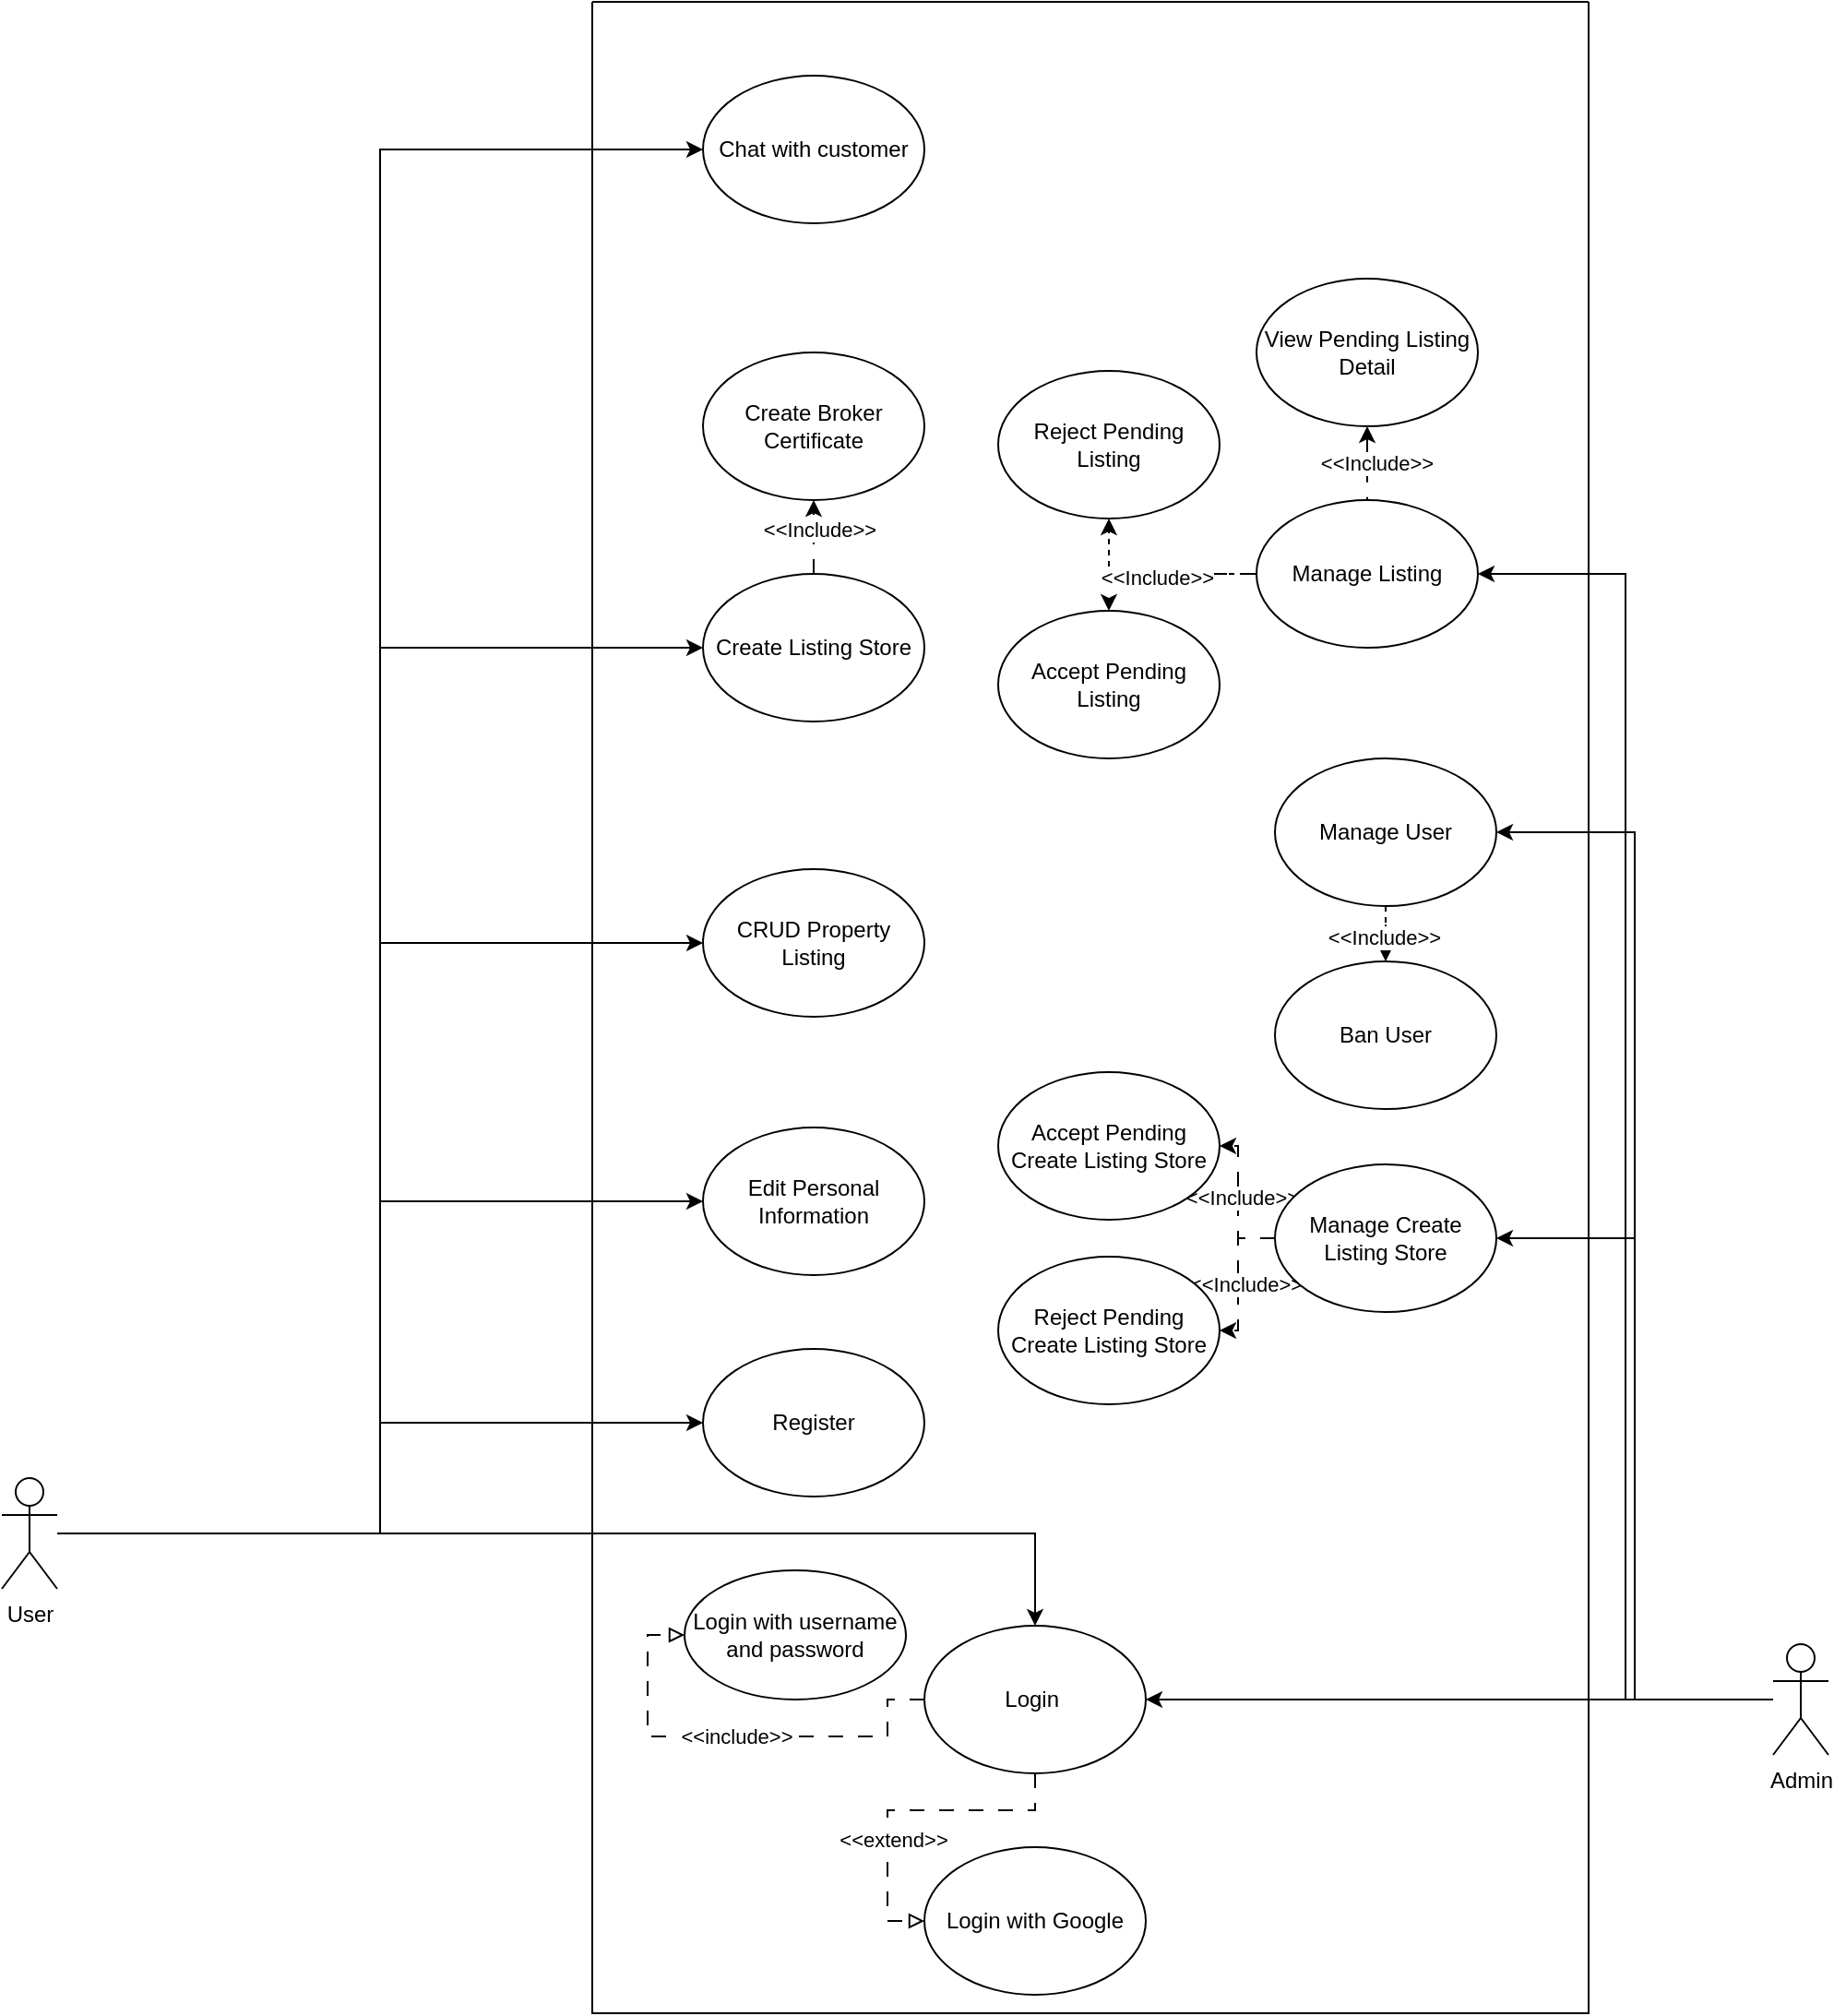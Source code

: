 <mxfile version="25.0.3">
  <diagram name="Page-1" id="q2I6Lyql9Pyxq-3h2M_h">
    <mxGraphModel dx="1426" dy="781" grid="1" gridSize="10" guides="1" tooltips="1" connect="1" arrows="1" fold="1" page="1" pageScale="1" pageWidth="3300" pageHeight="4681" math="0" shadow="0">
      <root>
        <mxCell id="0" />
        <mxCell id="1" parent="0" />
        <mxCell id="2AJpogDZ1T6cA708E5ko-19" style="edgeStyle=orthogonalEdgeStyle;rounded=0;orthogonalLoop=1;jettySize=auto;html=1;" edge="1" parent="1" source="2AJpogDZ1T6cA708E5ko-3" target="2AJpogDZ1T6cA708E5ko-12">
          <mxGeometry relative="1" as="geometry" />
        </mxCell>
        <mxCell id="2AJpogDZ1T6cA708E5ko-20" style="edgeStyle=orthogonalEdgeStyle;rounded=0;orthogonalLoop=1;jettySize=auto;html=1;entryX=0;entryY=0.5;entryDx=0;entryDy=0;" edge="1" parent="1" source="2AJpogDZ1T6cA708E5ko-3" target="2AJpogDZ1T6cA708E5ko-18">
          <mxGeometry relative="1" as="geometry" />
        </mxCell>
        <mxCell id="2AJpogDZ1T6cA708E5ko-22" style="edgeStyle=orthogonalEdgeStyle;rounded=0;orthogonalLoop=1;jettySize=auto;html=1;entryX=0;entryY=0.5;entryDx=0;entryDy=0;" edge="1" parent="1" source="2AJpogDZ1T6cA708E5ko-3" target="2AJpogDZ1T6cA708E5ko-21">
          <mxGeometry relative="1" as="geometry" />
        </mxCell>
        <mxCell id="2AJpogDZ1T6cA708E5ko-32" style="edgeStyle=orthogonalEdgeStyle;rounded=0;orthogonalLoop=1;jettySize=auto;html=1;entryX=0;entryY=0.5;entryDx=0;entryDy=0;" edge="1" parent="1" source="2AJpogDZ1T6cA708E5ko-3" target="2AJpogDZ1T6cA708E5ko-26">
          <mxGeometry relative="1" as="geometry" />
        </mxCell>
        <mxCell id="2AJpogDZ1T6cA708E5ko-34" style="edgeStyle=orthogonalEdgeStyle;rounded=0;orthogonalLoop=1;jettySize=auto;html=1;entryX=0;entryY=0.5;entryDx=0;entryDy=0;" edge="1" parent="1" source="2AJpogDZ1T6cA708E5ko-3" target="2AJpogDZ1T6cA708E5ko-33">
          <mxGeometry relative="1" as="geometry" />
        </mxCell>
        <mxCell id="2AJpogDZ1T6cA708E5ko-36" style="edgeStyle=orthogonalEdgeStyle;rounded=0;orthogonalLoop=1;jettySize=auto;html=1;entryX=0;entryY=0.5;entryDx=0;entryDy=0;" edge="1" parent="1" source="2AJpogDZ1T6cA708E5ko-3" target="2AJpogDZ1T6cA708E5ko-35">
          <mxGeometry relative="1" as="geometry" />
        </mxCell>
        <mxCell id="2AJpogDZ1T6cA708E5ko-3" value="User" style="shape=umlActor;verticalLabelPosition=bottom;verticalAlign=top;html=1;outlineConnect=0;" vertex="1" parent="1">
          <mxGeometry x="220" y="880" width="30" height="60" as="geometry" />
        </mxCell>
        <mxCell id="2AJpogDZ1T6cA708E5ko-25" style="edgeStyle=orthogonalEdgeStyle;rounded=0;orthogonalLoop=1;jettySize=auto;html=1;entryX=1;entryY=0.5;entryDx=0;entryDy=0;" edge="1" parent="1" source="2AJpogDZ1T6cA708E5ko-8" target="2AJpogDZ1T6cA708E5ko-12">
          <mxGeometry relative="1" as="geometry" />
        </mxCell>
        <mxCell id="2AJpogDZ1T6cA708E5ko-46" style="edgeStyle=orthogonalEdgeStyle;rounded=0;orthogonalLoop=1;jettySize=auto;html=1;entryX=1;entryY=0.5;entryDx=0;entryDy=0;" edge="1" parent="1" source="2AJpogDZ1T6cA708E5ko-8" target="2AJpogDZ1T6cA708E5ko-37">
          <mxGeometry relative="1" as="geometry" />
        </mxCell>
        <mxCell id="2AJpogDZ1T6cA708E5ko-61" style="edgeStyle=orthogonalEdgeStyle;rounded=0;orthogonalLoop=1;jettySize=auto;html=1;entryX=1;entryY=0.5;entryDx=0;entryDy=0;" edge="1" parent="1" source="2AJpogDZ1T6cA708E5ko-8" target="2AJpogDZ1T6cA708E5ko-54">
          <mxGeometry relative="1" as="geometry" />
        </mxCell>
        <mxCell id="2AJpogDZ1T6cA708E5ko-62" style="edgeStyle=orthogonalEdgeStyle;rounded=0;orthogonalLoop=1;jettySize=auto;html=1;entryX=1;entryY=0.5;entryDx=0;entryDy=0;" edge="1" parent="1" source="2AJpogDZ1T6cA708E5ko-8" target="2AJpogDZ1T6cA708E5ko-49">
          <mxGeometry relative="1" as="geometry" />
        </mxCell>
        <mxCell id="2AJpogDZ1T6cA708E5ko-8" value="Admin" style="shape=umlActor;verticalLabelPosition=bottom;verticalAlign=top;html=1;outlineConnect=0;" vertex="1" parent="1">
          <mxGeometry x="1180" y="970" width="30" height="60" as="geometry" />
        </mxCell>
        <mxCell id="2AJpogDZ1T6cA708E5ko-10" value="" style="swimlane;startSize=0;" vertex="1" parent="1">
          <mxGeometry x="540" y="80" width="540" height="1090" as="geometry" />
        </mxCell>
        <mxCell id="2AJpogDZ1T6cA708E5ko-15" value="&amp;lt;&amp;lt;include&amp;gt;&amp;gt;" style="edgeStyle=orthogonalEdgeStyle;rounded=0;orthogonalLoop=1;jettySize=auto;html=1;entryX=0;entryY=0.5;entryDx=0;entryDy=0;dashed=1;dashPattern=8 8;endArrow=block;endFill=0;" edge="1" parent="2AJpogDZ1T6cA708E5ko-10" source="2AJpogDZ1T6cA708E5ko-12" target="2AJpogDZ1T6cA708E5ko-13">
          <mxGeometry relative="1" as="geometry" />
        </mxCell>
        <mxCell id="2AJpogDZ1T6cA708E5ko-16" style="edgeStyle=orthogonalEdgeStyle;rounded=0;orthogonalLoop=1;jettySize=auto;html=1;entryX=0;entryY=0.5;entryDx=0;entryDy=0;dashed=1;dashPattern=8 8;endArrow=block;endFill=0;" edge="1" parent="2AJpogDZ1T6cA708E5ko-10" source="2AJpogDZ1T6cA708E5ko-12" target="2AJpogDZ1T6cA708E5ko-14">
          <mxGeometry relative="1" as="geometry" />
        </mxCell>
        <mxCell id="2AJpogDZ1T6cA708E5ko-17" value="&amp;lt;&amp;lt;extend&amp;gt;&amp;gt;" style="edgeLabel;html=1;align=center;verticalAlign=middle;resizable=0;points=[];" vertex="1" connectable="0" parent="2AJpogDZ1T6cA708E5ko-16">
          <mxGeometry x="0.284" y="3" relative="1" as="geometry">
            <mxPoint as="offset" />
          </mxGeometry>
        </mxCell>
        <mxCell id="2AJpogDZ1T6cA708E5ko-12" value="Login&amp;nbsp;" style="ellipse;whiteSpace=wrap;html=1;" vertex="1" parent="2AJpogDZ1T6cA708E5ko-10">
          <mxGeometry x="180" y="880" width="120" height="80" as="geometry" />
        </mxCell>
        <mxCell id="2AJpogDZ1T6cA708E5ko-13" value="Login with username and password" style="ellipse;whiteSpace=wrap;html=1;" vertex="1" parent="2AJpogDZ1T6cA708E5ko-10">
          <mxGeometry x="50" y="850" width="120" height="70" as="geometry" />
        </mxCell>
        <mxCell id="2AJpogDZ1T6cA708E5ko-14" value="Login with Google" style="ellipse;whiteSpace=wrap;html=1;" vertex="1" parent="2AJpogDZ1T6cA708E5ko-10">
          <mxGeometry x="180" y="1000" width="120" height="80" as="geometry" />
        </mxCell>
        <mxCell id="2AJpogDZ1T6cA708E5ko-18" value="Register" style="ellipse;whiteSpace=wrap;html=1;" vertex="1" parent="2AJpogDZ1T6cA708E5ko-10">
          <mxGeometry x="60" y="730" width="120" height="80" as="geometry" />
        </mxCell>
        <mxCell id="2AJpogDZ1T6cA708E5ko-21" value="Edit Personal Information" style="ellipse;whiteSpace=wrap;html=1;" vertex="1" parent="2AJpogDZ1T6cA708E5ko-10">
          <mxGeometry x="60" y="610" width="120" height="80" as="geometry" />
        </mxCell>
        <mxCell id="2AJpogDZ1T6cA708E5ko-47" value="" style="edgeStyle=orthogonalEdgeStyle;rounded=0;orthogonalLoop=1;jettySize=auto;html=1;dashed=1;dashPattern=8 8;" edge="1" parent="2AJpogDZ1T6cA708E5ko-10" source="2AJpogDZ1T6cA708E5ko-26" target="2AJpogDZ1T6cA708E5ko-28">
          <mxGeometry relative="1" as="geometry" />
        </mxCell>
        <mxCell id="2AJpogDZ1T6cA708E5ko-48" value="&amp;lt;&amp;lt;Include&amp;gt;&amp;gt;" style="edgeLabel;html=1;align=center;verticalAlign=middle;resizable=0;points=[];" vertex="1" connectable="0" parent="2AJpogDZ1T6cA708E5ko-47">
          <mxGeometry x="0.2" y="-3" relative="1" as="geometry">
            <mxPoint as="offset" />
          </mxGeometry>
        </mxCell>
        <mxCell id="2AJpogDZ1T6cA708E5ko-26" value="Create Listing Store" style="ellipse;whiteSpace=wrap;html=1;" vertex="1" parent="2AJpogDZ1T6cA708E5ko-10">
          <mxGeometry x="60" y="310" width="120" height="80" as="geometry" />
        </mxCell>
        <mxCell id="2AJpogDZ1T6cA708E5ko-28" value="Create Broker Certificate" style="ellipse;whiteSpace=wrap;html=1;" vertex="1" parent="2AJpogDZ1T6cA708E5ko-10">
          <mxGeometry x="60" y="190" width="120" height="80" as="geometry" />
        </mxCell>
        <mxCell id="2AJpogDZ1T6cA708E5ko-33" value="CRUD Property Listing" style="ellipse;whiteSpace=wrap;html=1;" vertex="1" parent="2AJpogDZ1T6cA708E5ko-10">
          <mxGeometry x="60" y="470" width="120" height="80" as="geometry" />
        </mxCell>
        <mxCell id="2AJpogDZ1T6cA708E5ko-35" value="Chat with customer" style="ellipse;whiteSpace=wrap;html=1;" vertex="1" parent="2AJpogDZ1T6cA708E5ko-10">
          <mxGeometry x="60" y="40" width="120" height="80" as="geometry" />
        </mxCell>
        <mxCell id="2AJpogDZ1T6cA708E5ko-40" style="edgeStyle=orthogonalEdgeStyle;rounded=0;orthogonalLoop=1;jettySize=auto;html=1;entryX=0.5;entryY=1;entryDx=0;entryDy=0;dashed=1;" edge="1" parent="2AJpogDZ1T6cA708E5ko-10" source="2AJpogDZ1T6cA708E5ko-37" target="2AJpogDZ1T6cA708E5ko-38">
          <mxGeometry relative="1" as="geometry" />
        </mxCell>
        <mxCell id="2AJpogDZ1T6cA708E5ko-41" style="edgeStyle=orthogonalEdgeStyle;rounded=0;orthogonalLoop=1;jettySize=auto;html=1;entryX=0.5;entryY=0;entryDx=0;entryDy=0;dashed=1;dashPattern=8 8;" edge="1" parent="2AJpogDZ1T6cA708E5ko-10" source="2AJpogDZ1T6cA708E5ko-37" target="2AJpogDZ1T6cA708E5ko-39">
          <mxGeometry relative="1" as="geometry" />
        </mxCell>
        <mxCell id="2AJpogDZ1T6cA708E5ko-42" value="&amp;lt;&amp;lt;Include&amp;gt;&amp;gt;" style="edgeLabel;html=1;align=center;verticalAlign=middle;resizable=0;points=[];" vertex="1" connectable="0" parent="2AJpogDZ1T6cA708E5ko-41">
          <mxGeometry x="0.08" y="2" relative="1" as="geometry">
            <mxPoint as="offset" />
          </mxGeometry>
        </mxCell>
        <mxCell id="2AJpogDZ1T6cA708E5ko-37" value="Manage Listing" style="ellipse;whiteSpace=wrap;html=1;" vertex="1" parent="2AJpogDZ1T6cA708E5ko-10">
          <mxGeometry x="360" y="270" width="120" height="80" as="geometry" />
        </mxCell>
        <mxCell id="2AJpogDZ1T6cA708E5ko-38" value="Reject Pending Listing" style="ellipse;whiteSpace=wrap;html=1;" vertex="1" parent="2AJpogDZ1T6cA708E5ko-10">
          <mxGeometry x="220" y="200" width="120" height="80" as="geometry" />
        </mxCell>
        <mxCell id="2AJpogDZ1T6cA708E5ko-39" value="Accept Pending Listing" style="ellipse;whiteSpace=wrap;html=1;" vertex="1" parent="2AJpogDZ1T6cA708E5ko-10">
          <mxGeometry x="220" y="330" width="120" height="80" as="geometry" />
        </mxCell>
        <mxCell id="2AJpogDZ1T6cA708E5ko-44" value="" style="edgeStyle=orthogonalEdgeStyle;rounded=0;orthogonalLoop=1;jettySize=auto;html=1;startArrow=classic;startFill=1;endArrow=none;endFill=0;dashed=1;dashPattern=8 8;" edge="1" parent="2AJpogDZ1T6cA708E5ko-10" source="2AJpogDZ1T6cA708E5ko-43" target="2AJpogDZ1T6cA708E5ko-37">
          <mxGeometry relative="1" as="geometry" />
        </mxCell>
        <mxCell id="2AJpogDZ1T6cA708E5ko-45" value="&amp;lt;&amp;lt;Include&amp;gt;&amp;gt;" style="edgeLabel;html=1;align=center;verticalAlign=middle;resizable=0;points=[];" vertex="1" connectable="0" parent="2AJpogDZ1T6cA708E5ko-44">
          <mxGeometry y="5" relative="1" as="geometry">
            <mxPoint as="offset" />
          </mxGeometry>
        </mxCell>
        <mxCell id="2AJpogDZ1T6cA708E5ko-43" value="View Pending Listing Detail" style="ellipse;whiteSpace=wrap;html=1;" vertex="1" parent="2AJpogDZ1T6cA708E5ko-10">
          <mxGeometry x="360" y="150" width="120" height="80" as="geometry" />
        </mxCell>
        <mxCell id="2AJpogDZ1T6cA708E5ko-52" value="" style="edgeStyle=orthogonalEdgeStyle;rounded=0;orthogonalLoop=1;jettySize=auto;html=1;dashed=1;" edge="1" parent="2AJpogDZ1T6cA708E5ko-10" source="2AJpogDZ1T6cA708E5ko-49" target="2AJpogDZ1T6cA708E5ko-50">
          <mxGeometry relative="1" as="geometry" />
        </mxCell>
        <mxCell id="2AJpogDZ1T6cA708E5ko-53" value="&amp;lt;&amp;lt;Include&amp;gt;&amp;gt;" style="edgeLabel;html=1;align=center;verticalAlign=middle;resizable=0;points=[];" vertex="1" connectable="0" parent="2AJpogDZ1T6cA708E5ko-52">
          <mxGeometry x="-0.318" y="-1" relative="1" as="geometry">
            <mxPoint as="offset" />
          </mxGeometry>
        </mxCell>
        <mxCell id="2AJpogDZ1T6cA708E5ko-49" value="Manage User" style="ellipse;whiteSpace=wrap;html=1;" vertex="1" parent="2AJpogDZ1T6cA708E5ko-10">
          <mxGeometry x="370" y="410" width="120" height="80" as="geometry" />
        </mxCell>
        <mxCell id="2AJpogDZ1T6cA708E5ko-50" value="Ban User" style="ellipse;whiteSpace=wrap;html=1;" vertex="1" parent="2AJpogDZ1T6cA708E5ko-10">
          <mxGeometry x="370" y="520" width="120" height="80" as="geometry" />
        </mxCell>
        <mxCell id="2AJpogDZ1T6cA708E5ko-57" style="edgeStyle=orthogonalEdgeStyle;rounded=0;orthogonalLoop=1;jettySize=auto;html=1;dashed=1;dashPattern=8 8;" edge="1" parent="2AJpogDZ1T6cA708E5ko-10" source="2AJpogDZ1T6cA708E5ko-54" target="2AJpogDZ1T6cA708E5ko-55">
          <mxGeometry relative="1" as="geometry" />
        </mxCell>
        <mxCell id="2AJpogDZ1T6cA708E5ko-60" value="&amp;lt;&amp;lt;Include&amp;gt;&amp;gt;" style="edgeLabel;html=1;align=center;verticalAlign=middle;resizable=0;points=[];" vertex="1" connectable="0" parent="2AJpogDZ1T6cA708E5ko-57">
          <mxGeometry x="0.067" y="-2" relative="1" as="geometry">
            <mxPoint as="offset" />
          </mxGeometry>
        </mxCell>
        <mxCell id="2AJpogDZ1T6cA708E5ko-58" style="edgeStyle=orthogonalEdgeStyle;rounded=0;orthogonalLoop=1;jettySize=auto;html=1;dashed=1;dashPattern=8 8;" edge="1" parent="2AJpogDZ1T6cA708E5ko-10" source="2AJpogDZ1T6cA708E5ko-54" target="2AJpogDZ1T6cA708E5ko-56">
          <mxGeometry relative="1" as="geometry" />
        </mxCell>
        <mxCell id="2AJpogDZ1T6cA708E5ko-59" value="&amp;lt;&amp;lt;Include&amp;gt;&amp;gt;" style="edgeLabel;html=1;align=center;verticalAlign=middle;resizable=0;points=[];" vertex="1" connectable="0" parent="2AJpogDZ1T6cA708E5ko-58">
          <mxGeometry x="0.127" y="4" relative="1" as="geometry">
            <mxPoint as="offset" />
          </mxGeometry>
        </mxCell>
        <mxCell id="2AJpogDZ1T6cA708E5ko-54" value="Manage Create Listing Store" style="ellipse;whiteSpace=wrap;html=1;" vertex="1" parent="2AJpogDZ1T6cA708E5ko-10">
          <mxGeometry x="370" y="630" width="120" height="80" as="geometry" />
        </mxCell>
        <mxCell id="2AJpogDZ1T6cA708E5ko-55" value="Accept Pending Create Listing Store" style="ellipse;whiteSpace=wrap;html=1;" vertex="1" parent="2AJpogDZ1T6cA708E5ko-10">
          <mxGeometry x="220" y="580" width="120" height="80" as="geometry" />
        </mxCell>
        <mxCell id="2AJpogDZ1T6cA708E5ko-56" value="Reject Pending Create Listing Store" style="ellipse;whiteSpace=wrap;html=1;" vertex="1" parent="2AJpogDZ1T6cA708E5ko-10">
          <mxGeometry x="220" y="680" width="120" height="80" as="geometry" />
        </mxCell>
      </root>
    </mxGraphModel>
  </diagram>
</mxfile>
